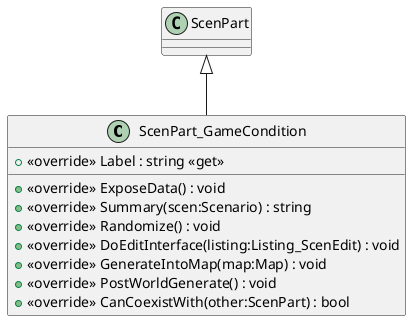 @startuml
class ScenPart_GameCondition {
    + <<override>> Label : string <<get>>
    + <<override>> ExposeData() : void
    + <<override>> Summary(scen:Scenario) : string
    + <<override>> Randomize() : void
    + <<override>> DoEditInterface(listing:Listing_ScenEdit) : void
    + <<override>> GenerateIntoMap(map:Map) : void
    + <<override>> PostWorldGenerate() : void
    + <<override>> CanCoexistWith(other:ScenPart) : bool
}
ScenPart <|-- ScenPart_GameCondition
@enduml
